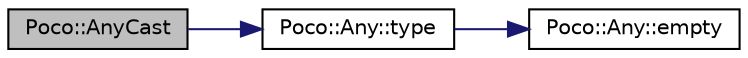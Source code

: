 digraph "Poco::AnyCast"
{
 // LATEX_PDF_SIZE
  edge [fontname="Helvetica",fontsize="10",labelfontname="Helvetica",labelfontsize="10"];
  node [fontname="Helvetica",fontsize="10",shape=record];
  rankdir="LR";
  Node1 [label="Poco::AnyCast",height=0.2,width=0.4,color="black", fillcolor="grey75", style="filled", fontcolor="black",tooltip=" "];
  Node1 -> Node2 [color="midnightblue",fontsize="10",style="solid"];
  Node2 [label="Poco::Any::type",height=0.2,width=0.4,color="black", fillcolor="white", style="filled",URL="$classPoco_1_1Any.html#aa4148f21e717bc99f649e6d2103c2d2c",tooltip=" "];
  Node2 -> Node3 [color="midnightblue",fontsize="10",style="solid"];
  Node3 [label="Poco::Any::empty",height=0.2,width=0.4,color="black", fillcolor="white", style="filled",URL="$classPoco_1_1Any.html#a1058a57722be58cd8dc829ec5613a35f",tooltip="Returns true if the Any is empty."];
}
